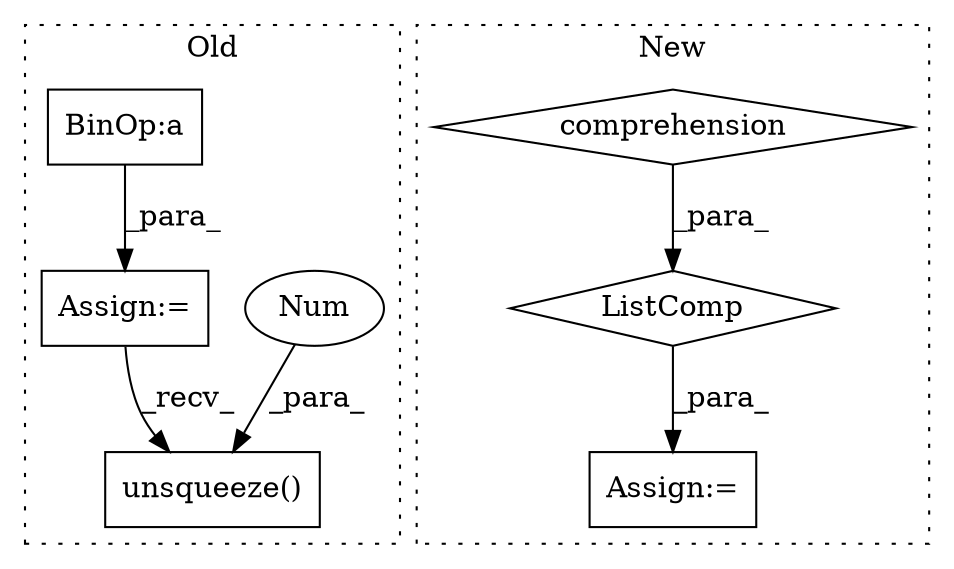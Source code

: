 digraph G {
subgraph cluster0 {
1 [label="unsqueeze()" a="75" s="4454,4502" l="47,1" shape="box"];
4 [label="Num" a="76" s="4501" l="1" shape="ellipse"];
6 [label="Assign:=" a="68" s="4276" l="3" shape="box"];
7 [label="BinOp:a" a="82" s="4295" l="3" shape="box"];
label = "Old";
style="dotted";
}
subgraph cluster1 {
2 [label="ListComp" a="106" s="4095" l="72" shape="diamond"];
3 [label="comprehension" a="45" s="4144" l="3" shape="diamond"];
5 [label="Assign:=" a="68" s="4290" l="3" shape="box"];
label = "New";
style="dotted";
}
2 -> 5 [label="_para_"];
3 -> 2 [label="_para_"];
4 -> 1 [label="_para_"];
6 -> 1 [label="_recv_"];
7 -> 6 [label="_para_"];
}
